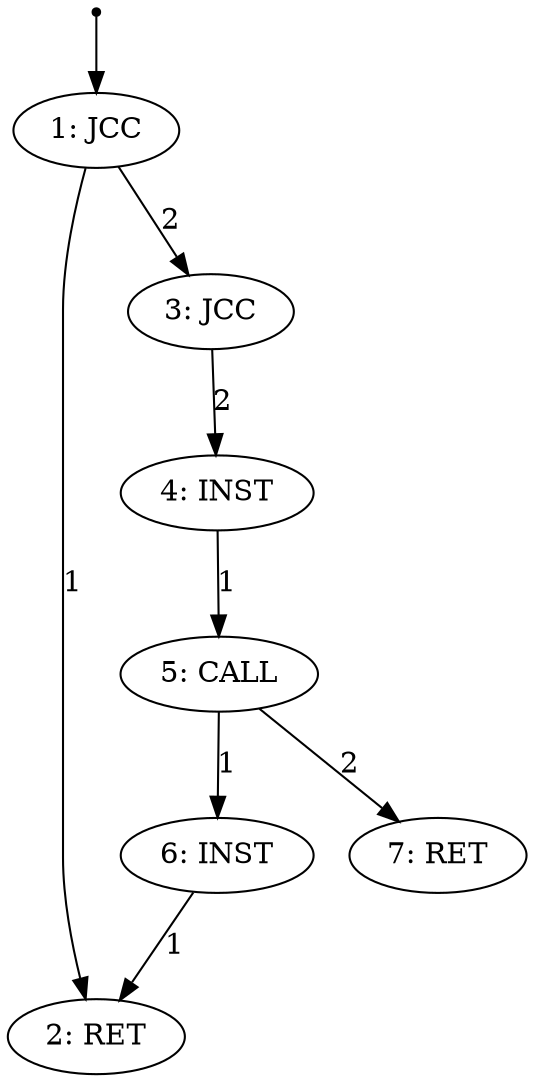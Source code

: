 digraph G{
fontname=cmr10;
"0" [shape="point"]
"1" [label="1: JCC"]
"2" [label="5: CALL"]
"3" [label="6: INST"]
"4" [label="2: RET"]
"5" [label="7: RET"]
"6" [label="3: JCC"]
"7" [label="4: INST"]
"0" -> "1"
"1"->"4" [label="1"]
"2"->"3" [label="1"]
"3"->"4" [label="1"]
"2"->"5" [label="2"]
"1"->"6" [label="2"]
"6"->"7" [label="2"]
"7"->"2" [label="1"]
}
